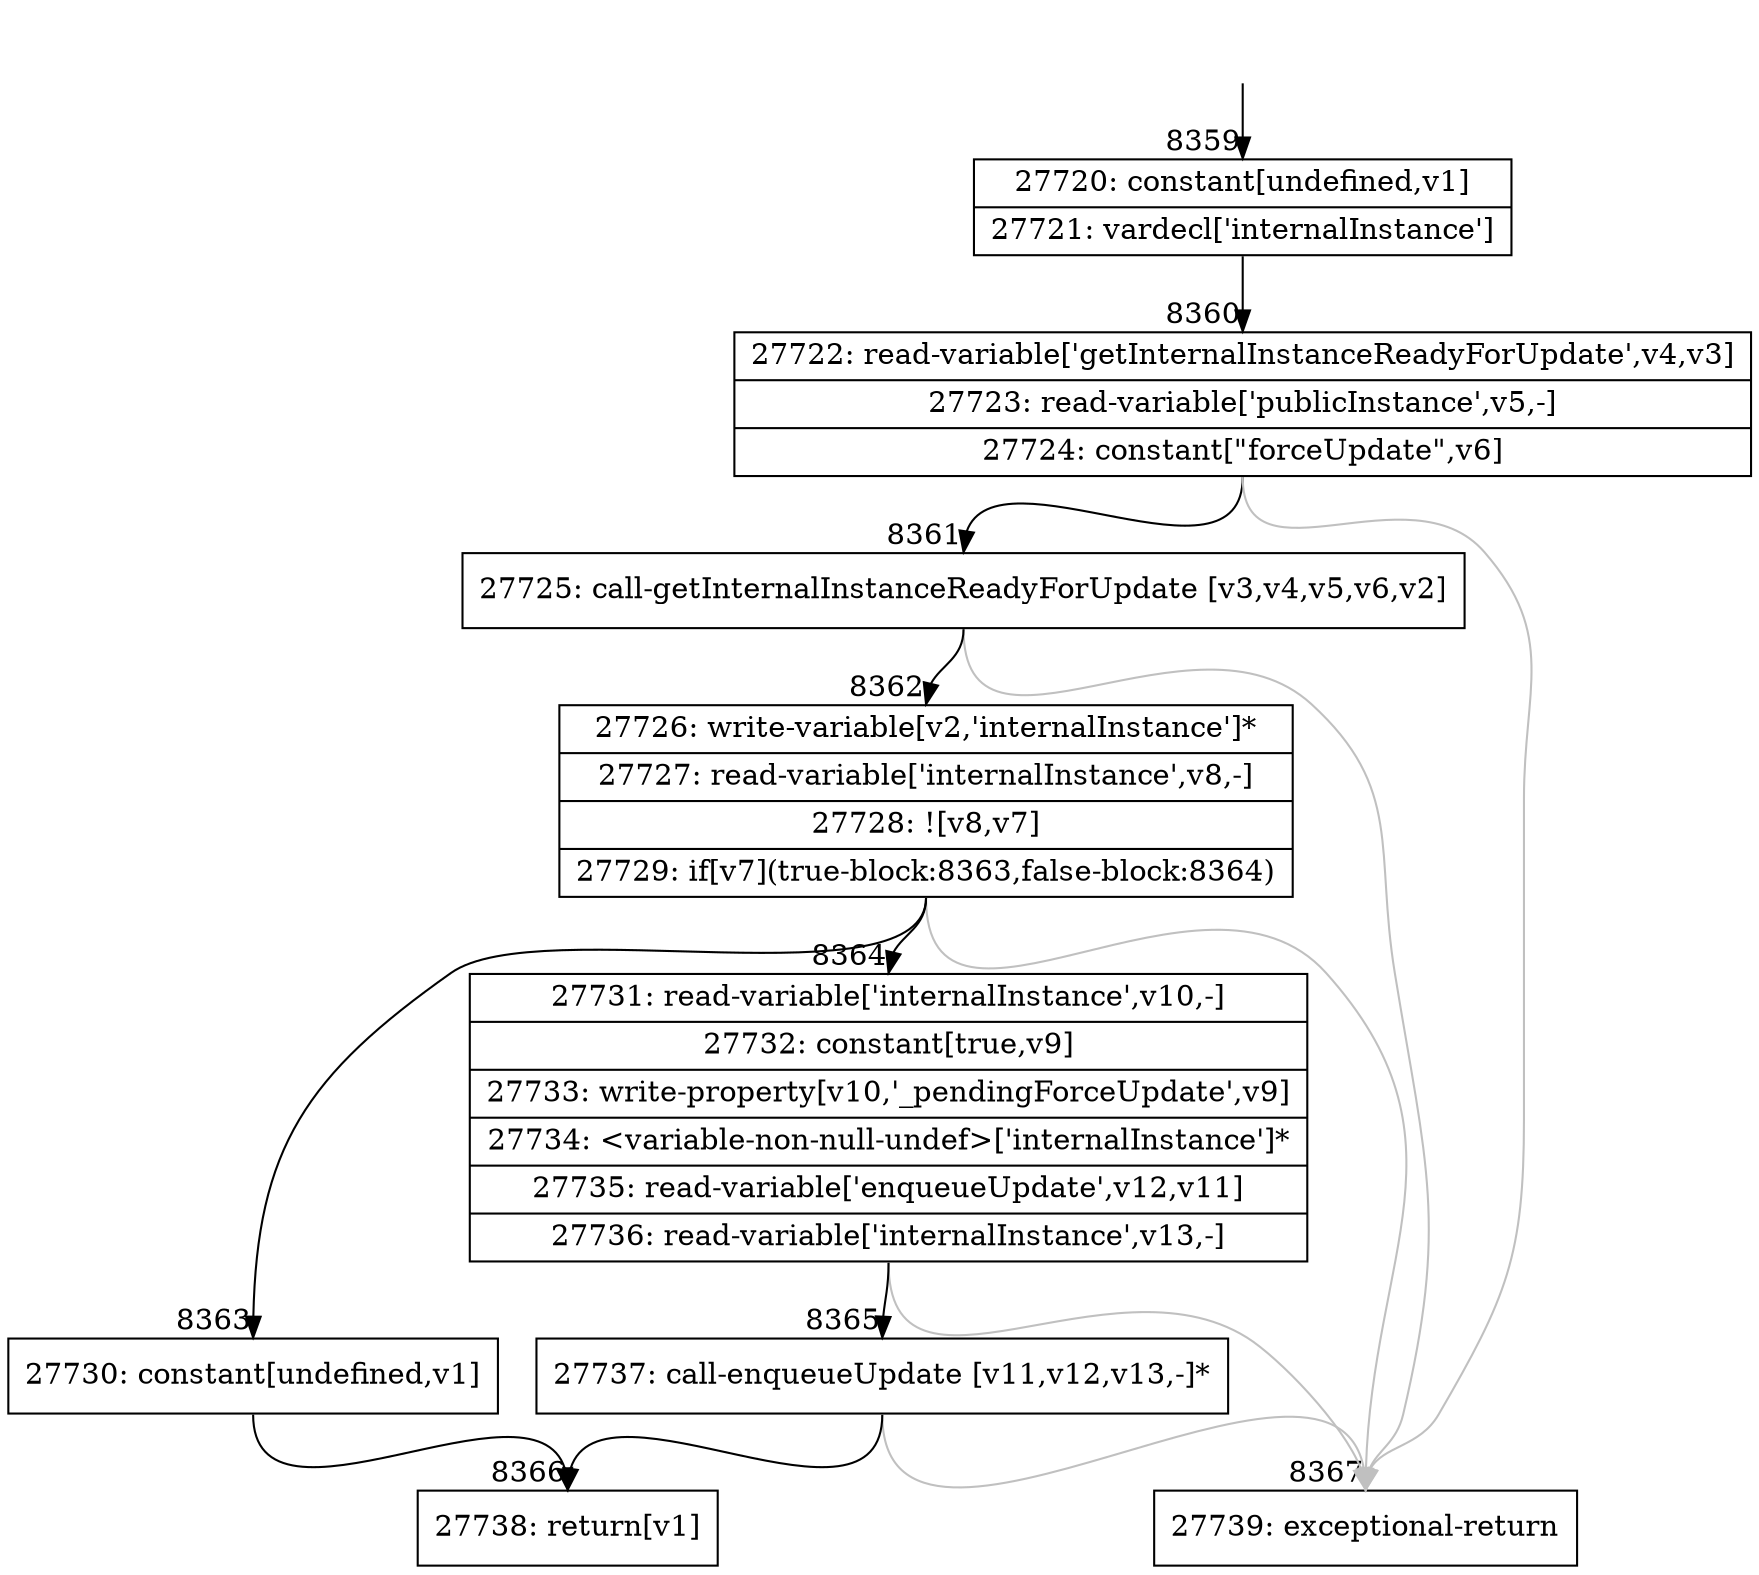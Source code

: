 digraph {
rankdir="TD"
BB_entry613[shape=none,label=""];
BB_entry613 -> BB8359 [tailport=s, headport=n, headlabel="    8359"]
BB8359 [shape=record label="{27720: constant[undefined,v1]|27721: vardecl['internalInstance']}" ] 
BB8359 -> BB8360 [tailport=s, headport=n, headlabel="      8360"]
BB8360 [shape=record label="{27722: read-variable['getInternalInstanceReadyForUpdate',v4,v3]|27723: read-variable['publicInstance',v5,-]|27724: constant[\"forceUpdate\",v6]}" ] 
BB8360 -> BB8361 [tailport=s, headport=n, headlabel="      8361"]
BB8360 -> BB8367 [tailport=s, headport=n, color=gray, headlabel="      8367"]
BB8361 [shape=record label="{27725: call-getInternalInstanceReadyForUpdate [v3,v4,v5,v6,v2]}" ] 
BB8361 -> BB8362 [tailport=s, headport=n, headlabel="      8362"]
BB8361 -> BB8367 [tailport=s, headport=n, color=gray]
BB8362 [shape=record label="{27726: write-variable[v2,'internalInstance']*|27727: read-variable['internalInstance',v8,-]|27728: ![v8,v7]|27729: if[v7](true-block:8363,false-block:8364)}" ] 
BB8362 -> BB8363 [tailport=s, headport=n, headlabel="      8363"]
BB8362 -> BB8364 [tailport=s, headport=n, headlabel="      8364"]
BB8362 -> BB8367 [tailport=s, headport=n, color=gray]
BB8363 [shape=record label="{27730: constant[undefined,v1]}" ] 
BB8363 -> BB8366 [tailport=s, headport=n, headlabel="      8366"]
BB8364 [shape=record label="{27731: read-variable['internalInstance',v10,-]|27732: constant[true,v9]|27733: write-property[v10,'_pendingForceUpdate',v9]|27734: \<variable-non-null-undef\>['internalInstance']*|27735: read-variable['enqueueUpdate',v12,v11]|27736: read-variable['internalInstance',v13,-]}" ] 
BB8364 -> BB8365 [tailport=s, headport=n, headlabel="      8365"]
BB8364 -> BB8367 [tailport=s, headport=n, color=gray]
BB8365 [shape=record label="{27737: call-enqueueUpdate [v11,v12,v13,-]*}" ] 
BB8365 -> BB8366 [tailport=s, headport=n]
BB8365 -> BB8367 [tailport=s, headport=n, color=gray]
BB8366 [shape=record label="{27738: return[v1]}" ] 
BB8367 [shape=record label="{27739: exceptional-return}" ] 
//#$~ 14660
}
